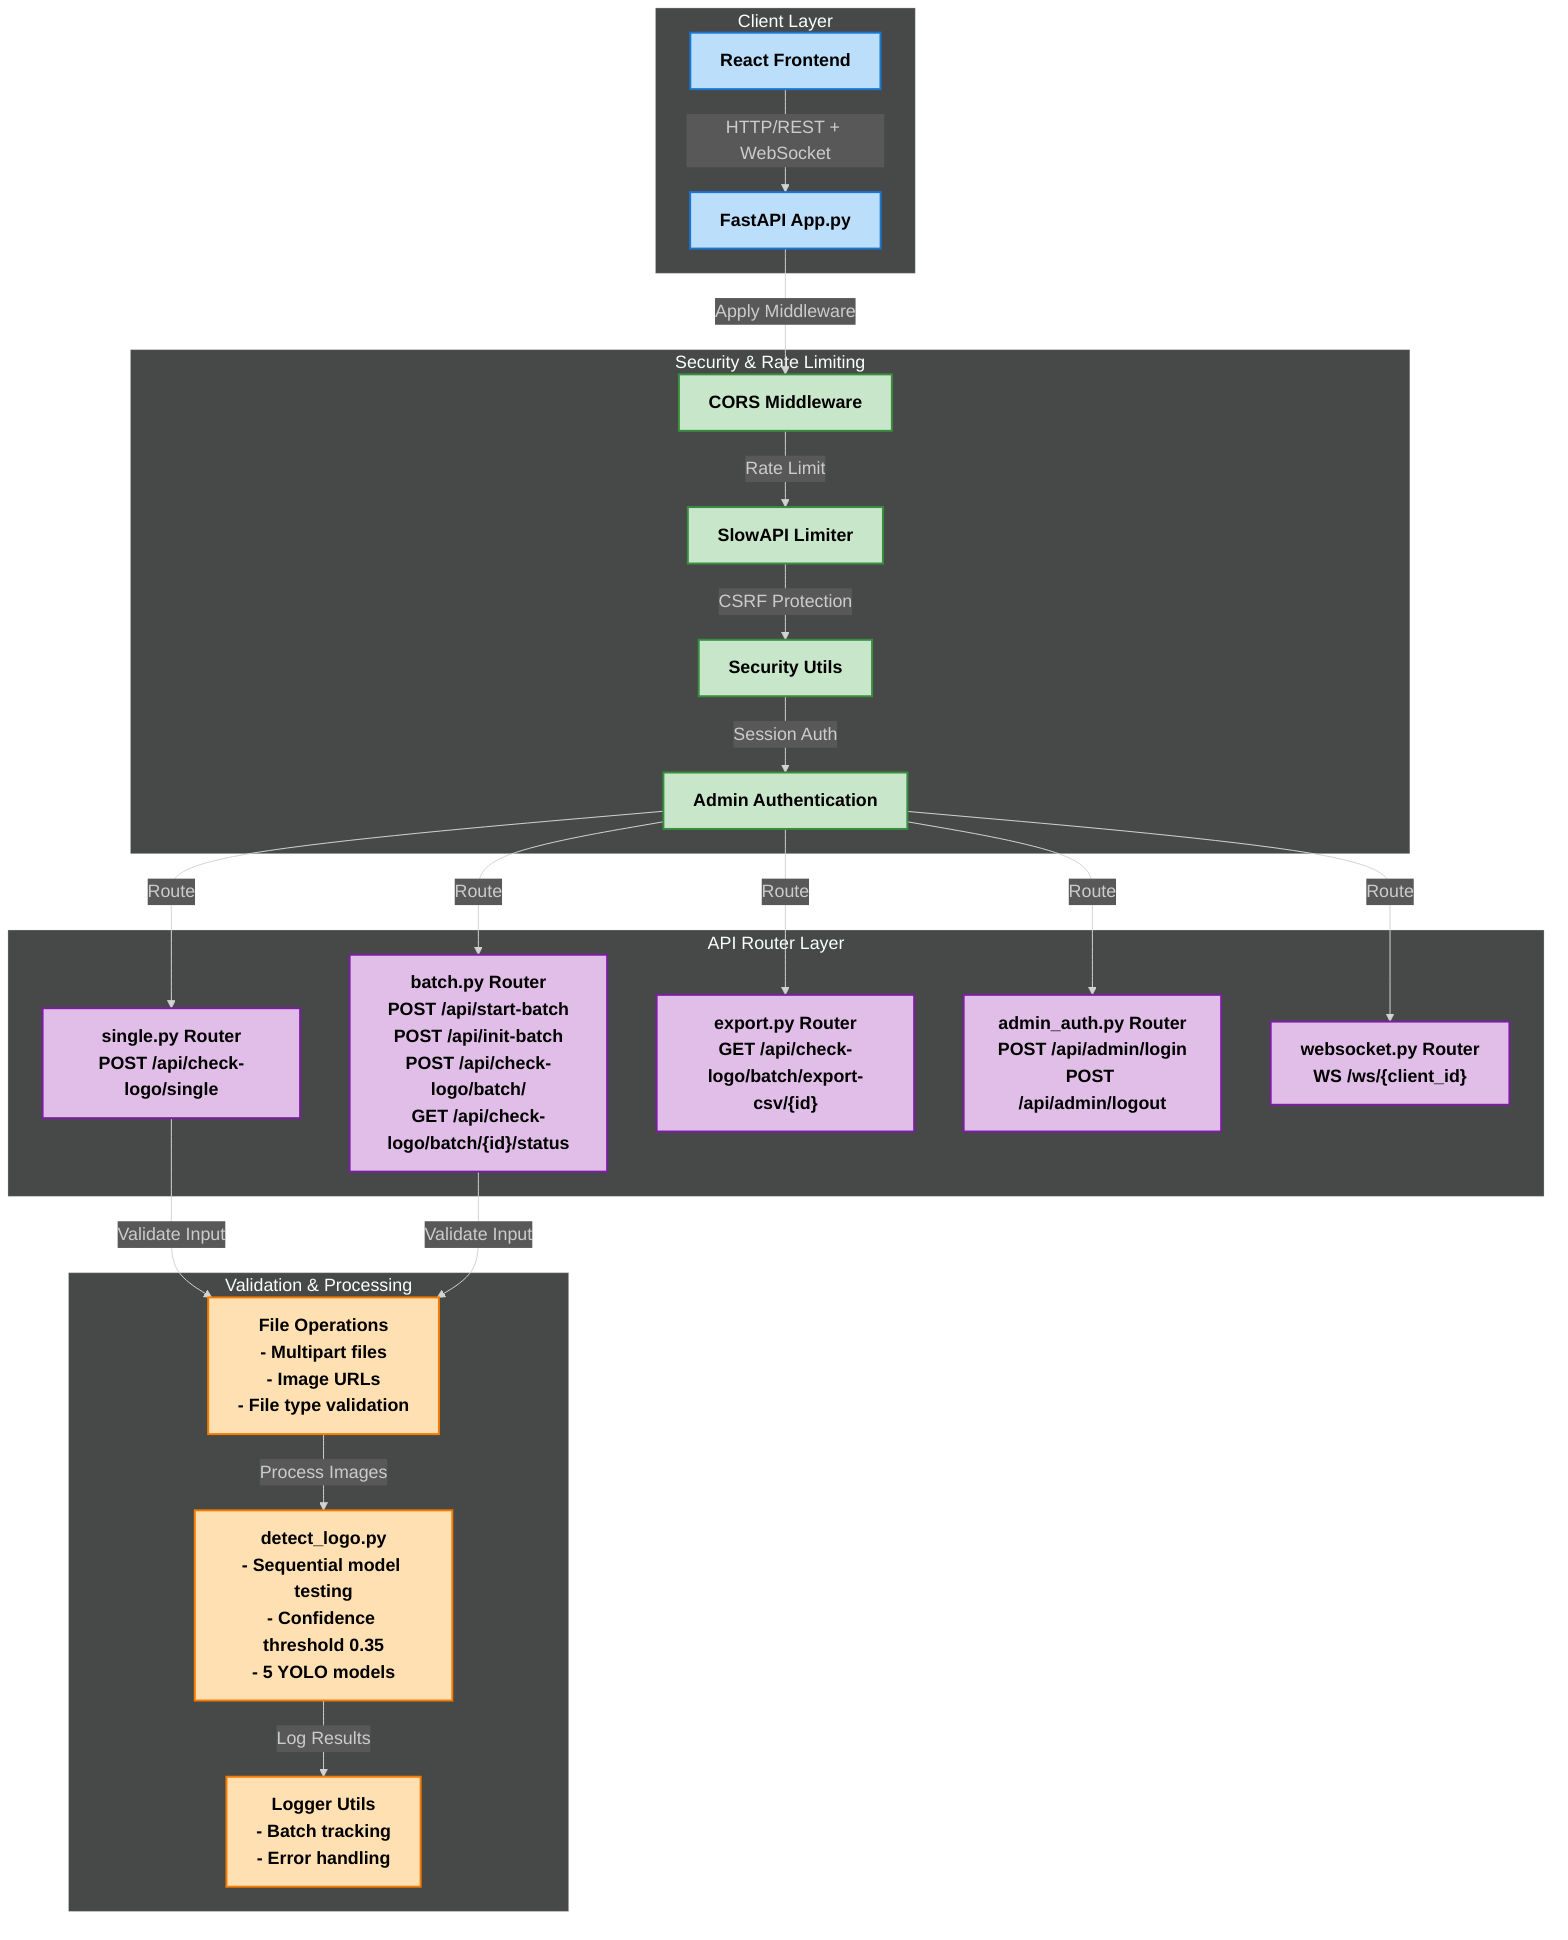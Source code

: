 %%{init: {'theme': 'dark', 'themeVariables': { 'fontFamily': 'arial', 'fontSize': '18px', 'fontWeight': 'bold'}}}%%
graph TD
    subgraph "Client Layer"
        style A fill:#bbdefb,stroke:#1976d2,stroke-width:2px,color:#000000,font-weight:bold
        style A1 fill:#bbdefb,stroke:#1976d2,stroke-width:2px,color:#000000,font-weight:bold
        A["React Frontend"] -->|"HTTP/REST + WebSocket"| A1["FastAPI App.py"]
    end

    subgraph "Security & Rate Limiting"
        style B fill:#c8e6c9,stroke:#388e3c,stroke-width:2px,color:#000000,font-weight:bold
        style C fill:#c8e6c9,stroke:#388e3c,stroke-width:2px,color:#000000,font-weight:bold
        style D fill:#c8e6c9,stroke:#388e3c,stroke-width:2px,color:#000000,font-weight:bold
        style E fill:#c8e6c9,stroke:#388e3c,stroke-width:2px,color:#000000,font-weight:bold
        A1 -->|"Apply Middleware"| B["CORS Middleware"]
        B -->|"Rate Limit"| C["SlowAPI Limiter"]
        C -->|"CSRF Protection"| D["Security Utils"]
        D -->|"Session Auth"| E["Admin Authentication"]
    end

    subgraph "API Router Layer"
        style F1 fill:#e1bee7,stroke:#7b1fa2,stroke-width:2px,color:#000000,font-weight:bold
        style F2 fill:#e1bee7,stroke:#7b1fa2,stroke-width:2px,color:#000000,font-weight:bold
        style F3 fill:#e1bee7,stroke:#7b1fa2,stroke-width:2px,color:#000000,font-weight:bold
        style F4 fill:#e1bee7,stroke:#7b1fa2,stroke-width:2px,color:#000000,font-weight:bold
        style F5 fill:#e1bee7,stroke:#7b1fa2,stroke-width:2px,color:#000000,font-weight:bold
        E -->|"Route"| F1["single.py Router<br/>POST /api/check-logo/single"]
        E -->|"Route"| F2["batch.py Router<br/>POST /api/start-batch<br/>POST /api/init-batch<br/>POST /api/check-logo/batch/<br/>GET /api/check-logo/batch/{id}/status"]
        E -->|"Route"| F3["export.py Router<br/>GET /api/check-logo/batch/export-csv/{id}"]
        E -->|"Route"| F4["admin_auth.py Router<br/>POST /api/admin/login<br/>POST /api/admin/logout"]
        E -->|"Route"| F5["websocket.py Router<br/>WS /ws/{client_id}"]
    end

    subgraph "Validation & Processing"
        style G fill:#ffe0b2,stroke:#f57c00,stroke-width:2px,color:#000000,font-weight:bold
        style H fill:#ffe0b2,stroke:#f57c00,stroke-width:2px,color:#000000,font-weight:bold
        style I fill:#ffe0b2,stroke:#f57c00,stroke-width:2px,color:#000000,font-weight:bold
        F1 & F2 -->|"Validate Input"| G["File Operations<br/>- Multipart files<br/>- Image URLs<br/>- File type validation"]
        G -->|"Process Images"| H["detect_logo.py<br/>- Sequential model testing<br/>- Confidence threshold 0.35<br/>- 5 YOLO models"]
        H -->|"Log Results"| I["Logger Utils<br/>- Batch tracking<br/>- Error handling"]
    end